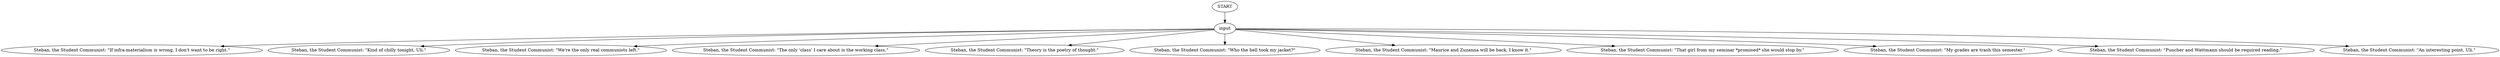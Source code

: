 # APT / STEBAN barks
# Steban's barks in the underground reading room
# ==================================================
digraph G {
	  0 [label="START"];
	  1 [label="input"];
	  2 [label="Steban, the Student Communist: \"If infra-materialism is wrong, I don't want to be right.\""];
	  3 [label="Steban, the Student Communist: \"Kind of chilly tonight, Uli.\""];
	  4 [label="Steban, the Student Communist: \"We're the only real communists left.\""];
	  5 [label="Steban, the Student Communist: \"The only 'class' I care about is the working class.\""];
	  6 [label="Steban, the Student Communist: \"Theory is the poetry of thought.\""];
	  7 [label="Steban, the Student Communist: \"Who the hell took my jacket?\""];
	  8 [label="Steban, the Student Communist: \"Maurice and Zuzanna will be back, I know it.\""];
	  9 [label="Steban, the Student Communist: \"That girl from my seminar *promised* she would stop by.\""];
	  10 [label="Steban, the Student Communist: \"My grades are trash this semester.\""];
	  11 [label="Steban, the Student Communist: \"Puncher and Wattmann should be required reading.\""];
	  13 [label="Steban, the Student Communist: \"An interesting point, Uli.\""];
	  0 -> 1
	  1 -> 2
	  1 -> 3
	  1 -> 4
	  1 -> 5
	  1 -> 6
	  1 -> 7
	  1 -> 8
	  1 -> 9
	  1 -> 10
	  1 -> 11
	  1 -> 13
}

